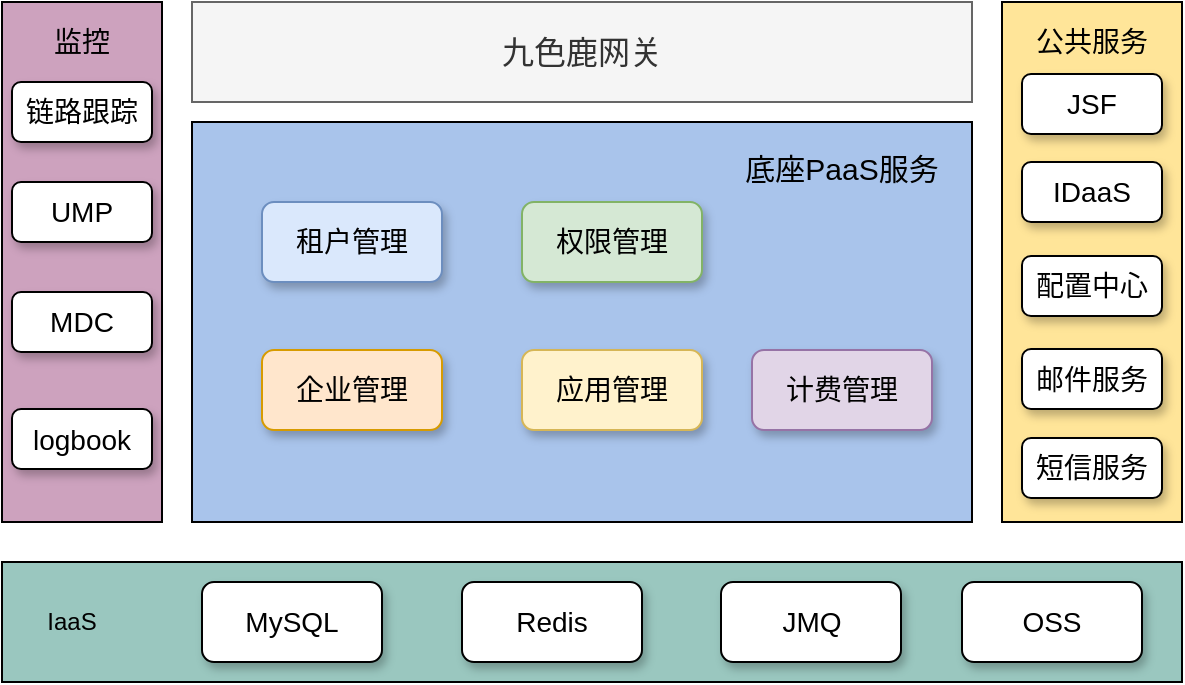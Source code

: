 <mxfile version="13.8.5" type="github">
  <diagram id="07fea595-8f29-1299-0266-81d95cde20df" name="Page-1">
    <mxGraphModel dx="1426" dy="771" grid="1" gridSize="10" guides="1" tooltips="1" connect="1" arrows="1" fold="1" page="1" pageScale="1" pageWidth="1169" pageHeight="827" background="#ffffff" math="0" shadow="0">
      <root>
        <mxCell id="0" />
        <mxCell id="1" parent="0" />
        <mxCell id="JhkMIh4OKSqo5PYR-Kv7-730" value="" style="rounded=0;whiteSpace=wrap;html=1;fillColor=#A9C4EB;" vertex="1" parent="1">
          <mxGeometry x="275" y="300" width="390" height="200" as="geometry" />
        </mxCell>
        <mxCell id="JhkMIh4OKSqo5PYR-Kv7-723" value="&lt;font style=&quot;font-size: 16px&quot;&gt;九色鹿网关&lt;/font&gt;" style="rounded=0;whiteSpace=wrap;html=1;fillColor=#f5f5f5;strokeColor=#666666;fontColor=#333333;" vertex="1" parent="1">
          <mxGeometry x="275" y="240" width="390" height="50" as="geometry" />
        </mxCell>
        <mxCell id="JhkMIh4OKSqo5PYR-Kv7-732" value="&lt;font style=&quot;font-size: 15px&quot;&gt;底座PaaS服务&lt;/font&gt;" style="text;html=1;strokeColor=none;fillColor=none;align=center;verticalAlign=middle;whiteSpace=wrap;rounded=0;" vertex="1" parent="1">
          <mxGeometry x="540" y="310" width="120" height="26" as="geometry" />
        </mxCell>
        <mxCell id="JhkMIh4OKSqo5PYR-Kv7-733" value="" style="rounded=0;whiteSpace=wrap;html=1;fillColor=#CDA2BE;" vertex="1" parent="1">
          <mxGeometry x="180" y="240" width="80" height="260" as="geometry" />
        </mxCell>
        <mxCell id="JhkMIh4OKSqo5PYR-Kv7-734" value="" style="rounded=0;whiteSpace=wrap;html=1;fillColor=#9AC7BF;" vertex="1" parent="1">
          <mxGeometry x="180" y="520" width="590" height="60" as="geometry" />
        </mxCell>
        <mxCell id="JhkMIh4OKSqo5PYR-Kv7-736" value="&lt;font style=&quot;font-size: 14px&quot;&gt;租户管理&lt;/font&gt;" style="rounded=1;whiteSpace=wrap;html=1;fillColor=#dae8fc;strokeColor=#6c8ebf;shadow=1;glass=0;" vertex="1" parent="1">
          <mxGeometry x="310" y="340" width="90" height="40" as="geometry" />
        </mxCell>
        <mxCell id="JhkMIh4OKSqo5PYR-Kv7-737" value="&lt;font style=&quot;font-size: 14px&quot;&gt;权限管理&lt;/font&gt;" style="rounded=1;whiteSpace=wrap;html=1;fillColor=#d5e8d4;strokeColor=#82b366;shadow=1;" vertex="1" parent="1">
          <mxGeometry x="440" y="340" width="90" height="40" as="geometry" />
        </mxCell>
        <mxCell id="JhkMIh4OKSqo5PYR-Kv7-738" value="&lt;font style=&quot;font-size: 14px&quot;&gt;企业管理&lt;/font&gt;" style="rounded=1;whiteSpace=wrap;html=1;fillColor=#ffe6cc;strokeColor=#d79b00;shadow=1;" vertex="1" parent="1">
          <mxGeometry x="310" y="414" width="90" height="40" as="geometry" />
        </mxCell>
        <mxCell id="JhkMIh4OKSqo5PYR-Kv7-739" value="&lt;font style=&quot;font-size: 14px&quot;&gt;应用管理&lt;/font&gt;" style="rounded=1;whiteSpace=wrap;html=1;fillColor=#fff2cc;strokeColor=#d6b656;shadow=1;" vertex="1" parent="1">
          <mxGeometry x="440" y="414" width="90" height="40" as="geometry" />
        </mxCell>
        <mxCell id="JhkMIh4OKSqo5PYR-Kv7-740" value="&lt;font style=&quot;font-size: 14px&quot;&gt;计费管理&lt;/font&gt;" style="rounded=1;whiteSpace=wrap;html=1;fillColor=#e1d5e7;strokeColor=#9673a6;shadow=1;" vertex="1" parent="1">
          <mxGeometry x="555" y="414" width="90" height="40" as="geometry" />
        </mxCell>
        <mxCell id="JhkMIh4OKSqo5PYR-Kv7-741" value="&lt;font style=&quot;font-size: 14px&quot;&gt;MySQL&lt;/font&gt;" style="rounded=1;whiteSpace=wrap;html=1;glass=0;sketch=0;shadow=1;" vertex="1" parent="1">
          <mxGeometry x="280" y="530" width="90" height="40" as="geometry" />
        </mxCell>
        <mxCell id="JhkMIh4OKSqo5PYR-Kv7-742" value="&lt;font style=&quot;font-size: 14px&quot;&gt;Redis&lt;/font&gt;" style="rounded=1;whiteSpace=wrap;html=1;shadow=1;" vertex="1" parent="1">
          <mxGeometry x="410" y="530" width="90" height="40" as="geometry" />
        </mxCell>
        <mxCell id="JhkMIh4OKSqo5PYR-Kv7-743" value="" style="rounded=0;whiteSpace=wrap;html=1;fillColor=#FFE599;" vertex="1" parent="1">
          <mxGeometry x="680" y="240" width="90" height="260" as="geometry" />
        </mxCell>
        <mxCell id="JhkMIh4OKSqo5PYR-Kv7-744" value="&lt;font style=&quot;font-size: 14px&quot;&gt;JMQ&lt;/font&gt;" style="rounded=1;whiteSpace=wrap;html=1;shadow=1;" vertex="1" parent="1">
          <mxGeometry x="539.5" y="530" width="90" height="40" as="geometry" />
        </mxCell>
        <mxCell id="JhkMIh4OKSqo5PYR-Kv7-745" value="&lt;font style=&quot;font-size: 14px&quot;&gt;OSS&lt;/font&gt;" style="rounded=1;whiteSpace=wrap;html=1;shadow=1;" vertex="1" parent="1">
          <mxGeometry x="660" y="530" width="90" height="40" as="geometry" />
        </mxCell>
        <mxCell id="JhkMIh4OKSqo5PYR-Kv7-747" value="IaaS" style="text;html=1;strokeColor=none;fillColor=none;align=center;verticalAlign=middle;whiteSpace=wrap;rounded=0;" vertex="1" parent="1">
          <mxGeometry x="190" y="540" width="50" height="20" as="geometry" />
        </mxCell>
        <mxCell id="JhkMIh4OKSqo5PYR-Kv7-755" value="&lt;font style=&quot;font-size: 14px&quot;&gt;JSF&lt;/font&gt;" style="rounded=1;whiteSpace=wrap;html=1;shadow=1;" vertex="1" parent="1">
          <mxGeometry x="690" y="276" width="70" height="30" as="geometry" />
        </mxCell>
        <mxCell id="JhkMIh4OKSqo5PYR-Kv7-756" value="&lt;span style=&quot;font-size: 14px&quot;&gt;IDaaS&lt;/span&gt;" style="rounded=1;whiteSpace=wrap;html=1;shadow=1;" vertex="1" parent="1">
          <mxGeometry x="690" y="320" width="70" height="30" as="geometry" />
        </mxCell>
        <mxCell id="JhkMIh4OKSqo5PYR-Kv7-757" value="&lt;span style=&quot;font-size: 14px&quot;&gt;配置中心&lt;/span&gt;" style="rounded=1;whiteSpace=wrap;html=1;shadow=1;" vertex="1" parent="1">
          <mxGeometry x="690" y="367" width="70" height="30" as="geometry" />
        </mxCell>
        <mxCell id="JhkMIh4OKSqo5PYR-Kv7-758" value="&lt;span style=&quot;font-size: 14px&quot;&gt;邮件服务&lt;/span&gt;" style="rounded=1;whiteSpace=wrap;html=1;shadow=1;" vertex="1" parent="1">
          <mxGeometry x="690" y="413.5" width="70" height="30" as="geometry" />
        </mxCell>
        <mxCell id="JhkMIh4OKSqo5PYR-Kv7-759" value="&lt;span style=&quot;font-size: 14px&quot;&gt;短信服务&lt;/span&gt;" style="rounded=1;whiteSpace=wrap;html=1;shadow=1;" vertex="1" parent="1">
          <mxGeometry x="690" y="458" width="70" height="30" as="geometry" />
        </mxCell>
        <mxCell id="JhkMIh4OKSqo5PYR-Kv7-760" value="&lt;font style=&quot;font-size: 14px&quot;&gt;公共服务&lt;/font&gt;" style="text;html=1;strokeColor=none;fillColor=none;align=center;verticalAlign=middle;whiteSpace=wrap;rounded=0;shadow=1;glass=0;sketch=0;" vertex="1" parent="1">
          <mxGeometry x="695" y="250" width="60" height="20" as="geometry" />
        </mxCell>
        <mxCell id="JhkMIh4OKSqo5PYR-Kv7-761" value="&lt;font style=&quot;font-size: 14px&quot;&gt;监控&lt;/font&gt;" style="text;html=1;strokeColor=none;fillColor=none;align=center;verticalAlign=middle;whiteSpace=wrap;rounded=0;shadow=1;glass=0;sketch=0;" vertex="1" parent="1">
          <mxGeometry x="200" y="250" width="40" height="20" as="geometry" />
        </mxCell>
        <mxCell id="JhkMIh4OKSqo5PYR-Kv7-762" value="&lt;font style=&quot;font-size: 14px&quot;&gt;链路跟踪&lt;/font&gt;" style="rounded=1;whiteSpace=wrap;html=1;shadow=1;" vertex="1" parent="1">
          <mxGeometry x="185" y="280" width="70" height="30" as="geometry" />
        </mxCell>
        <mxCell id="JhkMIh4OKSqo5PYR-Kv7-766" value="&lt;span style=&quot;font-size: 14px&quot;&gt;UMP&lt;/span&gt;" style="rounded=1;whiteSpace=wrap;html=1;shadow=1;" vertex="1" parent="1">
          <mxGeometry x="185" y="330" width="70" height="30" as="geometry" />
        </mxCell>
        <mxCell id="JhkMIh4OKSqo5PYR-Kv7-767" value="&lt;font style=&quot;font-size: 14px&quot;&gt;MDC&lt;/font&gt;" style="rounded=1;whiteSpace=wrap;html=1;shadow=1;" vertex="1" parent="1">
          <mxGeometry x="185" y="385" width="70" height="30" as="geometry" />
        </mxCell>
        <mxCell id="JhkMIh4OKSqo5PYR-Kv7-768" value="&lt;font style=&quot;font-size: 14px&quot;&gt;logbook&lt;/font&gt;" style="rounded=1;whiteSpace=wrap;html=1;shadow=1;" vertex="1" parent="1">
          <mxGeometry x="185" y="443.5" width="70" height="30" as="geometry" />
        </mxCell>
      </root>
    </mxGraphModel>
  </diagram>
</mxfile>
